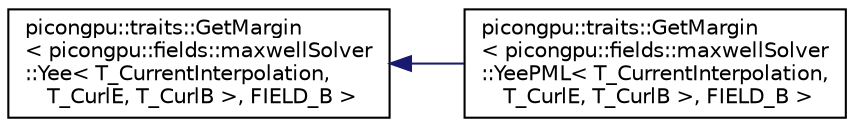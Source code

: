 digraph "Graphical Class Hierarchy"
{
 // LATEX_PDF_SIZE
  edge [fontname="Helvetica",fontsize="10",labelfontname="Helvetica",labelfontsize="10"];
  node [fontname="Helvetica",fontsize="10",shape=record];
  rankdir="LR";
  Node0 [label="picongpu::traits::GetMargin\l\< picongpu::fields::maxwellSolver\l::Yee\< T_CurrentInterpolation,\l T_CurlE, T_CurlB \>, FIELD_B \>",height=0.2,width=0.4,color="black", fillcolor="white", style="filled",URL="$structpicongpu_1_1traits_1_1_get_margin.html",tooltip=" "];
  Node0 -> Node1 [dir="back",color="midnightblue",fontsize="10",style="solid",fontname="Helvetica"];
  Node1 [label="picongpu::traits::GetMargin\l\< picongpu::fields::maxwellSolver\l::YeePML\< T_CurrentInterpolation,\l T_CurlE, T_CurlB \>, FIELD_B \>",height=0.2,width=0.4,color="black", fillcolor="white", style="filled",URL="$structpicongpu_1_1traits_1_1_get_margin_3_01picongpu_1_1fields_1_1maxwell_solver_1_1_yee_p_m_l_3de9084566d25f71d7052f52e2123afd8.html",tooltip=" "];
}
